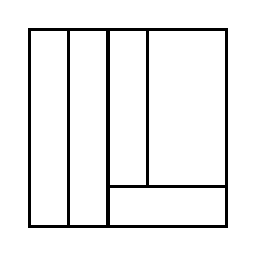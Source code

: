 \begin{tikzpicture}[very thick, scale=.5]
    \draw (0,0) rectangle (1,5);
    \draw (1,0) rectangle (2,5);
    \draw (2,1) rectangle (3,5);
    \draw (3,1) rectangle (5,5);
    \draw (2,0) rectangle (5,1);
\end{tikzpicture}
